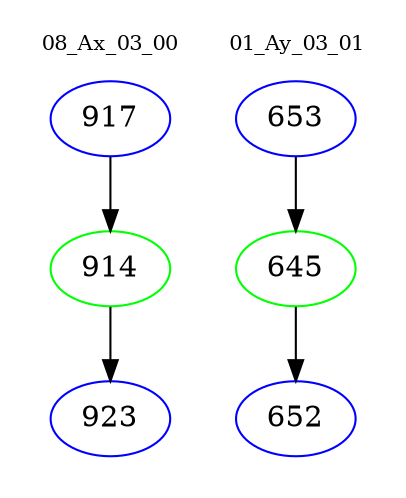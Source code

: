 digraph{
subgraph cluster_0 {
color = white
label = "08_Ax_03_00";
fontsize=10;
T0_917 [label="917", color="blue"]
T0_917 -> T0_914 [color="black"]
T0_914 [label="914", color="green"]
T0_914 -> T0_923 [color="black"]
T0_923 [label="923", color="blue"]
}
subgraph cluster_1 {
color = white
label = "01_Ay_03_01";
fontsize=10;
T1_653 [label="653", color="blue"]
T1_653 -> T1_645 [color="black"]
T1_645 [label="645", color="green"]
T1_645 -> T1_652 [color="black"]
T1_652 [label="652", color="blue"]
}
}
